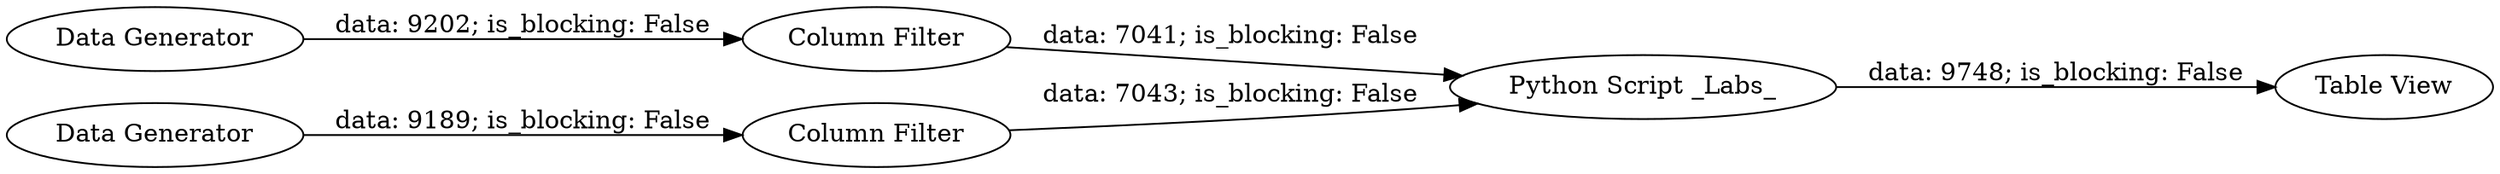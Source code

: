 digraph {
	"-3430327331265638463_6" [label="Table View"]
	"-3430327331265638463_4" [label="Data Generator"]
	"-3430327331265638463_1" [label="Data Generator"]
	"-3430327331265638463_2" [label="Column Filter"]
	"-3430327331265638463_3" [label="Python Script _Labs_"]
	"-3430327331265638463_5" [label="Column Filter"]
	"-3430327331265638463_4" -> "-3430327331265638463_5" [label="data: 9189; is_blocking: False"]
	"-3430327331265638463_2" -> "-3430327331265638463_3" [label="data: 7041; is_blocking: False"]
	"-3430327331265638463_3" -> "-3430327331265638463_6" [label="data: 9748; is_blocking: False"]
	"-3430327331265638463_5" -> "-3430327331265638463_3" [label="data: 7043; is_blocking: False"]
	"-3430327331265638463_1" -> "-3430327331265638463_2" [label="data: 9202; is_blocking: False"]
	rankdir=LR
}
